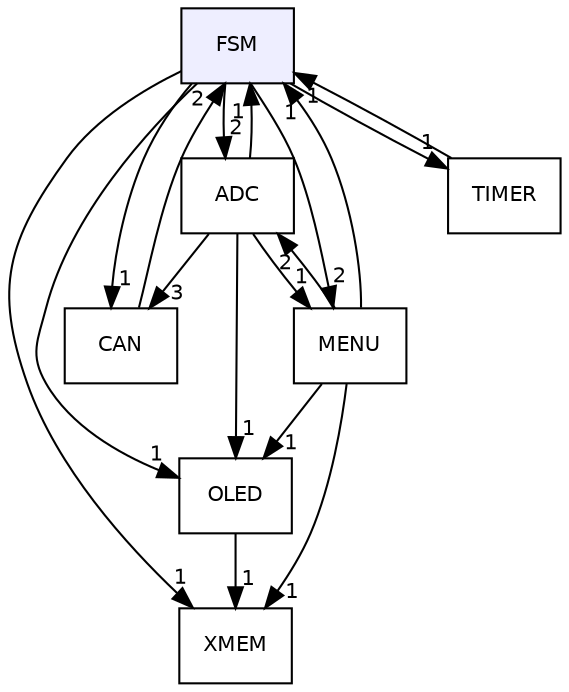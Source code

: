 digraph "FSM" {
  compound=true
  node [ fontsize="10", fontname="Helvetica"];
  edge [ labelfontsize="10", labelfontname="Helvetica"];
  dir_ffa6bce6df141826c96ab6faab07a6f6 [shape=box, label="FSM", style="filled", fillcolor="#eeeeff", pencolor="black", URL="dir_ffa6bce6df141826c96ab6faab07a6f6.html"];
  dir_739e530fc6fa038c379ec8b4170d8153 [shape=box label="ADC" URL="dir_739e530fc6fa038c379ec8b4170d8153.html"];
  dir_8a7e001c042a03b21535b66fcd2606ec [shape=box label="XMEM" URL="dir_8a7e001c042a03b21535b66fcd2606ec.html"];
  dir_85f99c390bf4c27b62435416daf93629 [shape=box label="CAN" URL="dir_85f99c390bf4c27b62435416daf93629.html"];
  dir_f13d34a2797cd5258e5fc25f252f92a1 [shape=box label="TIMER" URL="dir_f13d34a2797cd5258e5fc25f252f92a1.html"];
  dir_50355b72e8f7793b4a8a98f618b7c5b8 [shape=box label="MENU" URL="dir_50355b72e8f7793b4a8a98f618b7c5b8.html"];
  dir_d638c3b6eaa8f09f7cafd070dffb79d1 [shape=box label="OLED" URL="dir_d638c3b6eaa8f09f7cafd070dffb79d1.html"];
  dir_739e530fc6fa038c379ec8b4170d8153->dir_85f99c390bf4c27b62435416daf93629 [headlabel="3", labeldistance=1.5 headhref="dir_000000_000001.html"];
  dir_739e530fc6fa038c379ec8b4170d8153->dir_50355b72e8f7793b4a8a98f618b7c5b8 [headlabel="1", labeldistance=1.5 headhref="dir_000000_000005.html"];
  dir_739e530fc6fa038c379ec8b4170d8153->dir_d638c3b6eaa8f09f7cafd070dffb79d1 [headlabel="1", labeldistance=1.5 headhref="dir_000000_000006.html"];
  dir_739e530fc6fa038c379ec8b4170d8153->dir_ffa6bce6df141826c96ab6faab07a6f6 [headlabel="1", labeldistance=1.5 headhref="dir_000000_000002.html"];
  dir_85f99c390bf4c27b62435416daf93629->dir_ffa6bce6df141826c96ab6faab07a6f6 [headlabel="2", labeldistance=1.5 headhref="dir_000001_000002.html"];
  dir_f13d34a2797cd5258e5fc25f252f92a1->dir_ffa6bce6df141826c96ab6faab07a6f6 [headlabel="1", labeldistance=1.5 headhref="dir_000009_000002.html"];
  dir_50355b72e8f7793b4a8a98f618b7c5b8->dir_739e530fc6fa038c379ec8b4170d8153 [headlabel="2", labeldistance=1.5 headhref="dir_000005_000000.html"];
  dir_50355b72e8f7793b4a8a98f618b7c5b8->dir_8a7e001c042a03b21535b66fcd2606ec [headlabel="1", labeldistance=1.5 headhref="dir_000005_000011.html"];
  dir_50355b72e8f7793b4a8a98f618b7c5b8->dir_d638c3b6eaa8f09f7cafd070dffb79d1 [headlabel="1", labeldistance=1.5 headhref="dir_000005_000006.html"];
  dir_50355b72e8f7793b4a8a98f618b7c5b8->dir_ffa6bce6df141826c96ab6faab07a6f6 [headlabel="1", labeldistance=1.5 headhref="dir_000005_000002.html"];
  dir_d638c3b6eaa8f09f7cafd070dffb79d1->dir_8a7e001c042a03b21535b66fcd2606ec [headlabel="1", labeldistance=1.5 headhref="dir_000006_000011.html"];
  dir_ffa6bce6df141826c96ab6faab07a6f6->dir_739e530fc6fa038c379ec8b4170d8153 [headlabel="2", labeldistance=1.5 headhref="dir_000002_000000.html"];
  dir_ffa6bce6df141826c96ab6faab07a6f6->dir_8a7e001c042a03b21535b66fcd2606ec [headlabel="1", labeldistance=1.5 headhref="dir_000002_000011.html"];
  dir_ffa6bce6df141826c96ab6faab07a6f6->dir_85f99c390bf4c27b62435416daf93629 [headlabel="1", labeldistance=1.5 headhref="dir_000002_000001.html"];
  dir_ffa6bce6df141826c96ab6faab07a6f6->dir_f13d34a2797cd5258e5fc25f252f92a1 [headlabel="1", labeldistance=1.5 headhref="dir_000002_000009.html"];
  dir_ffa6bce6df141826c96ab6faab07a6f6->dir_50355b72e8f7793b4a8a98f618b7c5b8 [headlabel="2", labeldistance=1.5 headhref="dir_000002_000005.html"];
  dir_ffa6bce6df141826c96ab6faab07a6f6->dir_d638c3b6eaa8f09f7cafd070dffb79d1 [headlabel="1", labeldistance=1.5 headhref="dir_000002_000006.html"];
}
